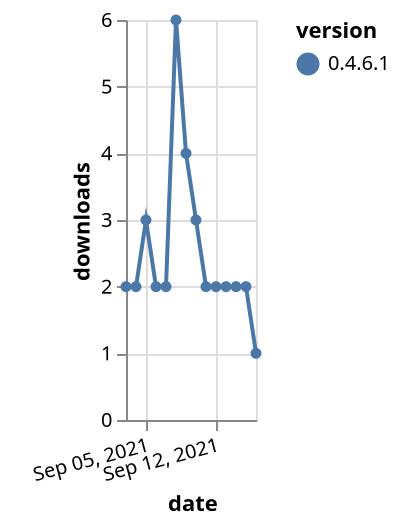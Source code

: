 {"$schema": "https://vega.github.io/schema/vega-lite/v5.json", "description": "A simple bar chart with embedded data.", "data": {"values": [{"date": "2021-09-03", "total": 3174, "delta": 2, "version": "0.4.6.1"}, {"date": "2021-09-04", "total": 3176, "delta": 2, "version": "0.4.6.1"}, {"date": "2021-09-05", "total": 3179, "delta": 3, "version": "0.4.6.1"}, {"date": "2021-09-06", "total": 3181, "delta": 2, "version": "0.4.6.1"}, {"date": "2021-09-07", "total": 3183, "delta": 2, "version": "0.4.6.1"}, {"date": "2021-09-08", "total": 3189, "delta": 6, "version": "0.4.6.1"}, {"date": "2021-09-09", "total": 3193, "delta": 4, "version": "0.4.6.1"}, {"date": "2021-09-10", "total": 3196, "delta": 3, "version": "0.4.6.1"}, {"date": "2021-09-11", "total": 3198, "delta": 2, "version": "0.4.6.1"}, {"date": "2021-09-12", "total": 3200, "delta": 2, "version": "0.4.6.1"}, {"date": "2021-09-13", "total": 3202, "delta": 2, "version": "0.4.6.1"}, {"date": "2021-09-14", "total": 3204, "delta": 2, "version": "0.4.6.1"}, {"date": "2021-09-15", "total": 3206, "delta": 2, "version": "0.4.6.1"}, {"date": "2021-09-16", "total": 3207, "delta": 1, "version": "0.4.6.1"}]}, "width": "container", "mark": {"type": "line", "point": {"filled": true}}, "encoding": {"x": {"field": "date", "type": "temporal", "timeUnit": "yearmonthdate", "title": "date", "axis": {"labelAngle": -15}}, "y": {"field": "delta", "type": "quantitative", "title": "downloads"}, "color": {"field": "version", "type": "nominal"}, "tooltip": {"field": "delta"}}}